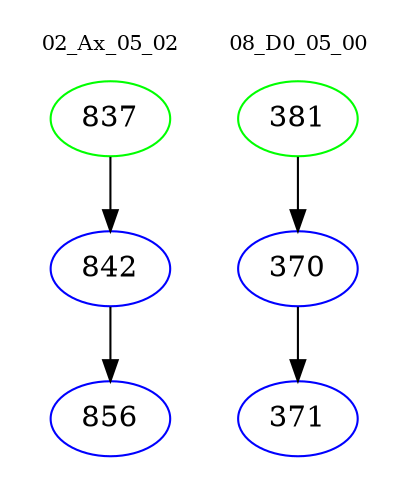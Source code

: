 digraph{
subgraph cluster_0 {
color = white
label = "02_Ax_05_02";
fontsize=10;
T0_837 [label="837", color="green"]
T0_837 -> T0_842 [color="black"]
T0_842 [label="842", color="blue"]
T0_842 -> T0_856 [color="black"]
T0_856 [label="856", color="blue"]
}
subgraph cluster_1 {
color = white
label = "08_D0_05_00";
fontsize=10;
T1_381 [label="381", color="green"]
T1_381 -> T1_370 [color="black"]
T1_370 [label="370", color="blue"]
T1_370 -> T1_371 [color="black"]
T1_371 [label="371", color="blue"]
}
}
